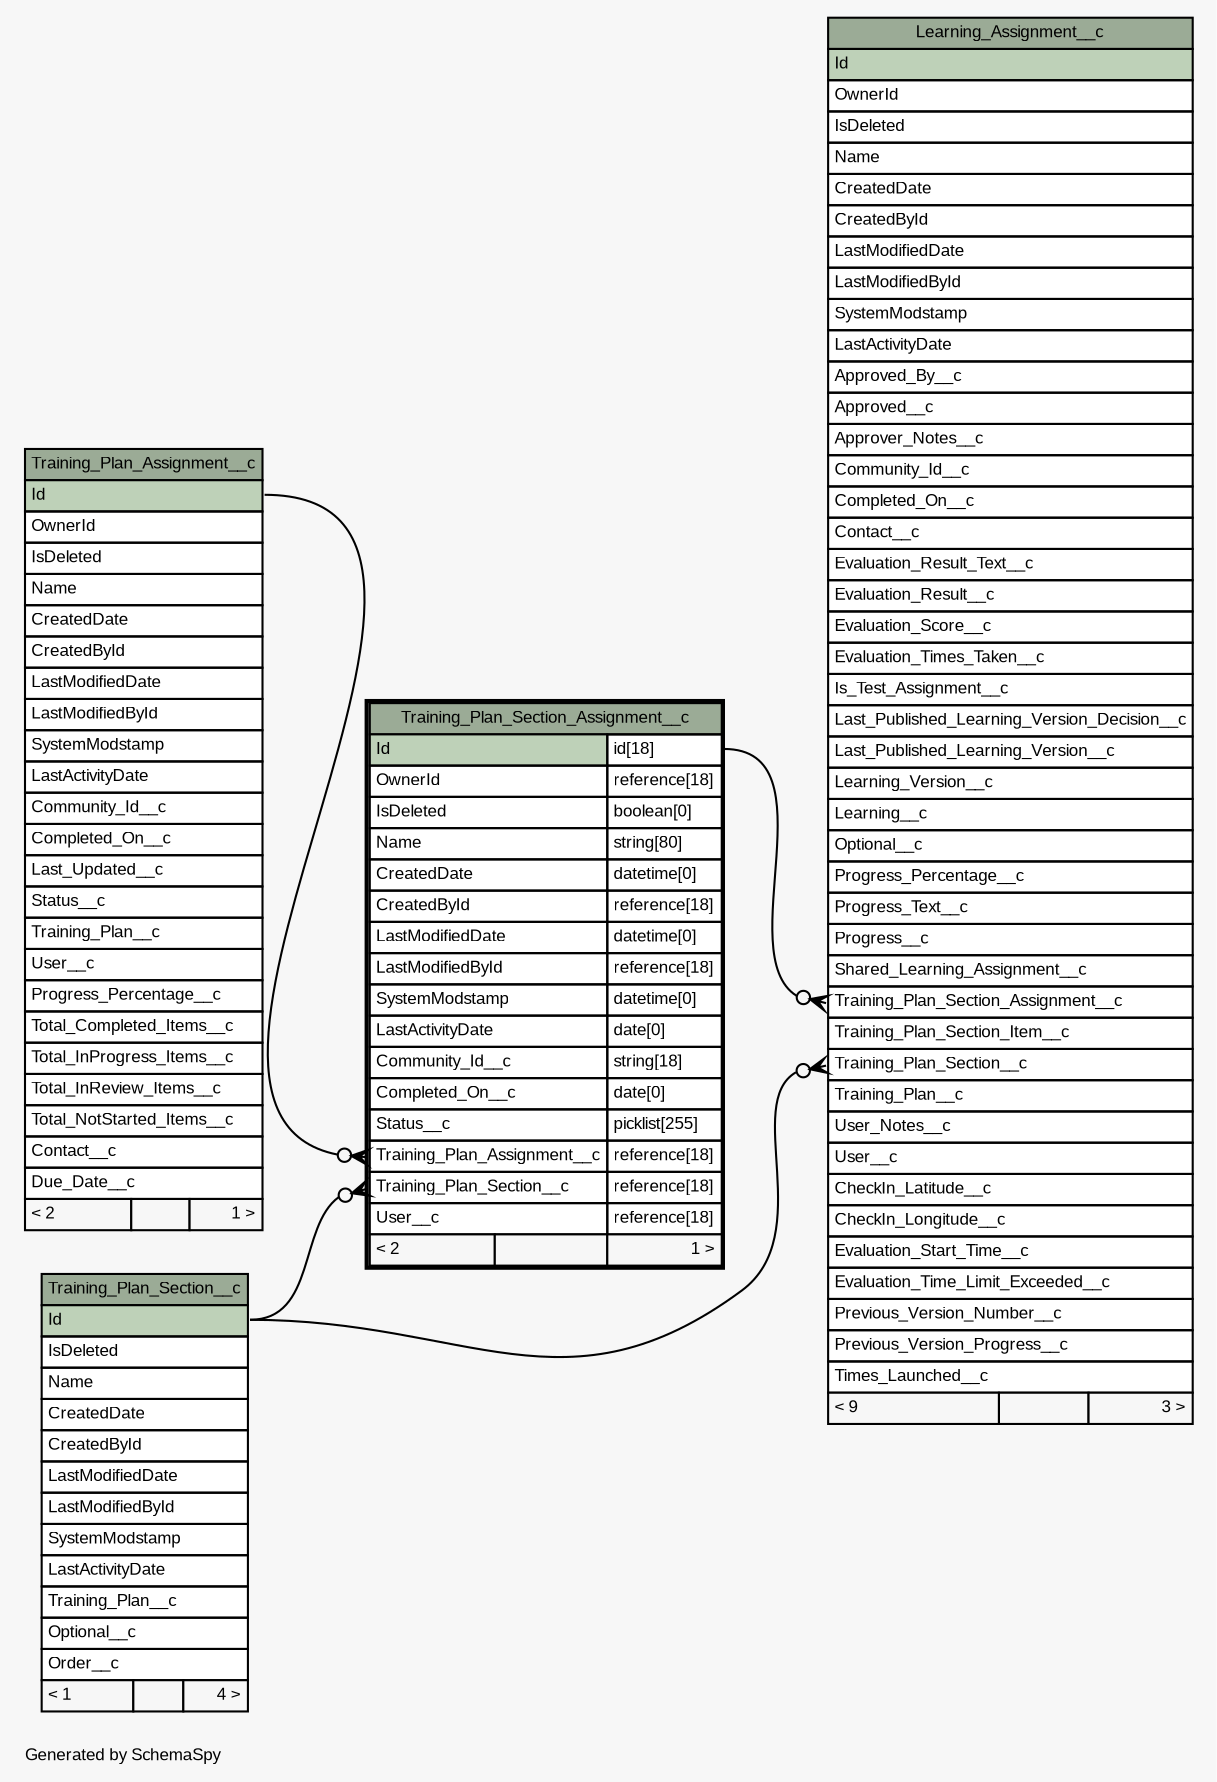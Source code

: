 // dot 2.36.0 on Mac OS X 10.10.3
// SchemaSpy rev 590
digraph "oneDegreeRelationshipsDiagram" {
  graph [
    rankdir="RL"
    bgcolor="#f7f7f7"
    label="\nGenerated by SchemaSpy"
    labeljust="l"
    nodesep="0.18"
    ranksep="0.46"
    fontname="Arial"
    fontsize="8"
  ];
  node [
    fontname="Arial"
    fontsize="8"
    shape="plaintext"
  ];
  edge [
    arrowsize="0.8"
  ];
  "Learning_Assignment__c":"Training_Plan_Section__c":w -> "Training_Plan_Section__c":"Id":e [arrowhead=none dir=back arrowtail=crowodot];
  "Learning_Assignment__c":"Training_Plan_Section_Assignment__c":w -> "Training_Plan_Section_Assignment__c":"Id.type":e [arrowhead=none dir=back arrowtail=crowodot];
  "Training_Plan_Section_Assignment__c":"Training_Plan_Assignment__c":w -> "Training_Plan_Assignment__c":"Id":e [arrowhead=none dir=back arrowtail=crowodot];
  "Training_Plan_Section_Assignment__c":"Training_Plan_Section__c":w -> "Training_Plan_Section__c":"Id":e [arrowhead=none dir=back arrowtail=crowodot];
  "Learning_Assignment__c" [
    label=<
    <TABLE BORDER="0" CELLBORDER="1" CELLSPACING="0" BGCOLOR="#ffffff">
      <TR><TD COLSPAN="3" BGCOLOR="#9bab96" ALIGN="CENTER">Learning_Assignment__c</TD></TR>
      <TR><TD PORT="Id" COLSPAN="3" BGCOLOR="#bed1b8" ALIGN="LEFT">Id</TD></TR>
      <TR><TD PORT="OwnerId" COLSPAN="3" ALIGN="LEFT">OwnerId</TD></TR>
      <TR><TD PORT="IsDeleted" COLSPAN="3" ALIGN="LEFT">IsDeleted</TD></TR>
      <TR><TD PORT="Name" COLSPAN="3" ALIGN="LEFT">Name</TD></TR>
      <TR><TD PORT="CreatedDate" COLSPAN="3" ALIGN="LEFT">CreatedDate</TD></TR>
      <TR><TD PORT="CreatedById" COLSPAN="3" ALIGN="LEFT">CreatedById</TD></TR>
      <TR><TD PORT="LastModifiedDate" COLSPAN="3" ALIGN="LEFT">LastModifiedDate</TD></TR>
      <TR><TD PORT="LastModifiedById" COLSPAN="3" ALIGN="LEFT">LastModifiedById</TD></TR>
      <TR><TD PORT="SystemModstamp" COLSPAN="3" ALIGN="LEFT">SystemModstamp</TD></TR>
      <TR><TD PORT="LastActivityDate" COLSPAN="3" ALIGN="LEFT">LastActivityDate</TD></TR>
      <TR><TD PORT="Approved_By__c" COLSPAN="3" ALIGN="LEFT">Approved_By__c</TD></TR>
      <TR><TD PORT="Approved__c" COLSPAN="3" ALIGN="LEFT">Approved__c</TD></TR>
      <TR><TD PORT="Approver_Notes__c" COLSPAN="3" ALIGN="LEFT">Approver_Notes__c</TD></TR>
      <TR><TD PORT="Community_Id__c" COLSPAN="3" ALIGN="LEFT">Community_Id__c</TD></TR>
      <TR><TD PORT="Completed_On__c" COLSPAN="3" ALIGN="LEFT">Completed_On__c</TD></TR>
      <TR><TD PORT="Contact__c" COLSPAN="3" ALIGN="LEFT">Contact__c</TD></TR>
      <TR><TD PORT="Evaluation_Result_Text__c" COLSPAN="3" ALIGN="LEFT">Evaluation_Result_Text__c</TD></TR>
      <TR><TD PORT="Evaluation_Result__c" COLSPAN="3" ALIGN="LEFT">Evaluation_Result__c</TD></TR>
      <TR><TD PORT="Evaluation_Score__c" COLSPAN="3" ALIGN="LEFT">Evaluation_Score__c</TD></TR>
      <TR><TD PORT="Evaluation_Times_Taken__c" COLSPAN="3" ALIGN="LEFT">Evaluation_Times_Taken__c</TD></TR>
      <TR><TD PORT="Is_Test_Assignment__c" COLSPAN="3" ALIGN="LEFT">Is_Test_Assignment__c</TD></TR>
      <TR><TD PORT="Last_Published_Learning_Version_Decision__c" COLSPAN="3" ALIGN="LEFT">Last_Published_Learning_Version_Decision__c</TD></TR>
      <TR><TD PORT="Last_Published_Learning_Version__c" COLSPAN="3" ALIGN="LEFT">Last_Published_Learning_Version__c</TD></TR>
      <TR><TD PORT="Learning_Version__c" COLSPAN="3" ALIGN="LEFT">Learning_Version__c</TD></TR>
      <TR><TD PORT="Learning__c" COLSPAN="3" ALIGN="LEFT">Learning__c</TD></TR>
      <TR><TD PORT="Optional__c" COLSPAN="3" ALIGN="LEFT">Optional__c</TD></TR>
      <TR><TD PORT="Progress_Percentage__c" COLSPAN="3" ALIGN="LEFT">Progress_Percentage__c</TD></TR>
      <TR><TD PORT="Progress_Text__c" COLSPAN="3" ALIGN="LEFT">Progress_Text__c</TD></TR>
      <TR><TD PORT="Progress__c" COLSPAN="3" ALIGN="LEFT">Progress__c</TD></TR>
      <TR><TD PORT="Shared_Learning_Assignment__c" COLSPAN="3" ALIGN="LEFT">Shared_Learning_Assignment__c</TD></TR>
      <TR><TD PORT="Training_Plan_Section_Assignment__c" COLSPAN="3" ALIGN="LEFT">Training_Plan_Section_Assignment__c</TD></TR>
      <TR><TD PORT="Training_Plan_Section_Item__c" COLSPAN="3" ALIGN="LEFT">Training_Plan_Section_Item__c</TD></TR>
      <TR><TD PORT="Training_Plan_Section__c" COLSPAN="3" ALIGN="LEFT">Training_Plan_Section__c</TD></TR>
      <TR><TD PORT="Training_Plan__c" COLSPAN="3" ALIGN="LEFT">Training_Plan__c</TD></TR>
      <TR><TD PORT="User_Notes__c" COLSPAN="3" ALIGN="LEFT">User_Notes__c</TD></TR>
      <TR><TD PORT="User__c" COLSPAN="3" ALIGN="LEFT">User__c</TD></TR>
      <TR><TD PORT="CheckIn_Latitude__c" COLSPAN="3" ALIGN="LEFT">CheckIn_Latitude__c</TD></TR>
      <TR><TD PORT="CheckIn_Longitude__c" COLSPAN="3" ALIGN="LEFT">CheckIn_Longitude__c</TD></TR>
      <TR><TD PORT="Evaluation_Start_Time__c" COLSPAN="3" ALIGN="LEFT">Evaluation_Start_Time__c</TD></TR>
      <TR><TD PORT="Evaluation_Time_Limit_Exceeded__c" COLSPAN="3" ALIGN="LEFT">Evaluation_Time_Limit_Exceeded__c</TD></TR>
      <TR><TD PORT="Previous_Version_Number__c" COLSPAN="3" ALIGN="LEFT">Previous_Version_Number__c</TD></TR>
      <TR><TD PORT="Previous_Version_Progress__c" COLSPAN="3" ALIGN="LEFT">Previous_Version_Progress__c</TD></TR>
      <TR><TD PORT="Times_Launched__c" COLSPAN="3" ALIGN="LEFT">Times_Launched__c</TD></TR>
      <TR><TD ALIGN="LEFT" BGCOLOR="#f7f7f7">&lt; 9</TD><TD ALIGN="RIGHT" BGCOLOR="#f7f7f7">  </TD><TD ALIGN="RIGHT" BGCOLOR="#f7f7f7">3 &gt;</TD></TR>
    </TABLE>>
    URL="Learning_Assignment__c.html"
    tooltip="Learning_Assignment__c"
  ];
  "Training_Plan_Assignment__c" [
    label=<
    <TABLE BORDER="0" CELLBORDER="1" CELLSPACING="0" BGCOLOR="#ffffff">
      <TR><TD COLSPAN="3" BGCOLOR="#9bab96" ALIGN="CENTER">Training_Plan_Assignment__c</TD></TR>
      <TR><TD PORT="Id" COLSPAN="3" BGCOLOR="#bed1b8" ALIGN="LEFT">Id</TD></TR>
      <TR><TD PORT="OwnerId" COLSPAN="3" ALIGN="LEFT">OwnerId</TD></TR>
      <TR><TD PORT="IsDeleted" COLSPAN="3" ALIGN="LEFT">IsDeleted</TD></TR>
      <TR><TD PORT="Name" COLSPAN="3" ALIGN="LEFT">Name</TD></TR>
      <TR><TD PORT="CreatedDate" COLSPAN="3" ALIGN="LEFT">CreatedDate</TD></TR>
      <TR><TD PORT="CreatedById" COLSPAN="3" ALIGN="LEFT">CreatedById</TD></TR>
      <TR><TD PORT="LastModifiedDate" COLSPAN="3" ALIGN="LEFT">LastModifiedDate</TD></TR>
      <TR><TD PORT="LastModifiedById" COLSPAN="3" ALIGN="LEFT">LastModifiedById</TD></TR>
      <TR><TD PORT="SystemModstamp" COLSPAN="3" ALIGN="LEFT">SystemModstamp</TD></TR>
      <TR><TD PORT="LastActivityDate" COLSPAN="3" ALIGN="LEFT">LastActivityDate</TD></TR>
      <TR><TD PORT="Community_Id__c" COLSPAN="3" ALIGN="LEFT">Community_Id__c</TD></TR>
      <TR><TD PORT="Completed_On__c" COLSPAN="3" ALIGN="LEFT">Completed_On__c</TD></TR>
      <TR><TD PORT="Last_Updated__c" COLSPAN="3" ALIGN="LEFT">Last_Updated__c</TD></TR>
      <TR><TD PORT="Status__c" COLSPAN="3" ALIGN="LEFT">Status__c</TD></TR>
      <TR><TD PORT="Training_Plan__c" COLSPAN="3" ALIGN="LEFT">Training_Plan__c</TD></TR>
      <TR><TD PORT="User__c" COLSPAN="3" ALIGN="LEFT">User__c</TD></TR>
      <TR><TD PORT="Progress_Percentage__c" COLSPAN="3" ALIGN="LEFT">Progress_Percentage__c</TD></TR>
      <TR><TD PORT="Total_Completed_Items__c" COLSPAN="3" ALIGN="LEFT">Total_Completed_Items__c</TD></TR>
      <TR><TD PORT="Total_InProgress_Items__c" COLSPAN="3" ALIGN="LEFT">Total_InProgress_Items__c</TD></TR>
      <TR><TD PORT="Total_InReview_Items__c" COLSPAN="3" ALIGN="LEFT">Total_InReview_Items__c</TD></TR>
      <TR><TD PORT="Total_NotStarted_Items__c" COLSPAN="3" ALIGN="LEFT">Total_NotStarted_Items__c</TD></TR>
      <TR><TD PORT="Contact__c" COLSPAN="3" ALIGN="LEFT">Contact__c</TD></TR>
      <TR><TD PORT="Due_Date__c" COLSPAN="3" ALIGN="LEFT">Due_Date__c</TD></TR>
      <TR><TD ALIGN="LEFT" BGCOLOR="#f7f7f7">&lt; 2</TD><TD ALIGN="RIGHT" BGCOLOR="#f7f7f7">  </TD><TD ALIGN="RIGHT" BGCOLOR="#f7f7f7">1 &gt;</TD></TR>
    </TABLE>>
    URL="Training_Plan_Assignment__c.html"
    tooltip="Training_Plan_Assignment__c"
  ];
  "Training_Plan_Section__c" [
    label=<
    <TABLE BORDER="0" CELLBORDER="1" CELLSPACING="0" BGCOLOR="#ffffff">
      <TR><TD COLSPAN="3" BGCOLOR="#9bab96" ALIGN="CENTER">Training_Plan_Section__c</TD></TR>
      <TR><TD PORT="Id" COLSPAN="3" BGCOLOR="#bed1b8" ALIGN="LEFT">Id</TD></TR>
      <TR><TD PORT="IsDeleted" COLSPAN="3" ALIGN="LEFT">IsDeleted</TD></TR>
      <TR><TD PORT="Name" COLSPAN="3" ALIGN="LEFT">Name</TD></TR>
      <TR><TD PORT="CreatedDate" COLSPAN="3" ALIGN="LEFT">CreatedDate</TD></TR>
      <TR><TD PORT="CreatedById" COLSPAN="3" ALIGN="LEFT">CreatedById</TD></TR>
      <TR><TD PORT="LastModifiedDate" COLSPAN="3" ALIGN="LEFT">LastModifiedDate</TD></TR>
      <TR><TD PORT="LastModifiedById" COLSPAN="3" ALIGN="LEFT">LastModifiedById</TD></TR>
      <TR><TD PORT="SystemModstamp" COLSPAN="3" ALIGN="LEFT">SystemModstamp</TD></TR>
      <TR><TD PORT="LastActivityDate" COLSPAN="3" ALIGN="LEFT">LastActivityDate</TD></TR>
      <TR><TD PORT="Training_Plan__c" COLSPAN="3" ALIGN="LEFT">Training_Plan__c</TD></TR>
      <TR><TD PORT="Optional__c" COLSPAN="3" ALIGN="LEFT">Optional__c</TD></TR>
      <TR><TD PORT="Order__c" COLSPAN="3" ALIGN="LEFT">Order__c</TD></TR>
      <TR><TD ALIGN="LEFT" BGCOLOR="#f7f7f7">&lt; 1</TD><TD ALIGN="RIGHT" BGCOLOR="#f7f7f7">  </TD><TD ALIGN="RIGHT" BGCOLOR="#f7f7f7">4 &gt;</TD></TR>
    </TABLE>>
    URL="Training_Plan_Section__c.html"
    tooltip="Training_Plan_Section__c"
  ];
  "Training_Plan_Section_Assignment__c" [
    label=<
    <TABLE BORDER="2" CELLBORDER="1" CELLSPACING="0" BGCOLOR="#ffffff">
      <TR><TD COLSPAN="3" BGCOLOR="#9bab96" ALIGN="CENTER">Training_Plan_Section_Assignment__c</TD></TR>
      <TR><TD PORT="Id" COLSPAN="2" BGCOLOR="#bed1b8" ALIGN="LEFT">Id</TD><TD PORT="Id.type" ALIGN="LEFT">id[18]</TD></TR>
      <TR><TD PORT="OwnerId" COLSPAN="2" ALIGN="LEFT">OwnerId</TD><TD PORT="OwnerId.type" ALIGN="LEFT">reference[18]</TD></TR>
      <TR><TD PORT="IsDeleted" COLSPAN="2" ALIGN="LEFT">IsDeleted</TD><TD PORT="IsDeleted.type" ALIGN="LEFT">boolean[0]</TD></TR>
      <TR><TD PORT="Name" COLSPAN="2" ALIGN="LEFT">Name</TD><TD PORT="Name.type" ALIGN="LEFT">string[80]</TD></TR>
      <TR><TD PORT="CreatedDate" COLSPAN="2" ALIGN="LEFT">CreatedDate</TD><TD PORT="CreatedDate.type" ALIGN="LEFT">datetime[0]</TD></TR>
      <TR><TD PORT="CreatedById" COLSPAN="2" ALIGN="LEFT">CreatedById</TD><TD PORT="CreatedById.type" ALIGN="LEFT">reference[18]</TD></TR>
      <TR><TD PORT="LastModifiedDate" COLSPAN="2" ALIGN="LEFT">LastModifiedDate</TD><TD PORT="LastModifiedDate.type" ALIGN="LEFT">datetime[0]</TD></TR>
      <TR><TD PORT="LastModifiedById" COLSPAN="2" ALIGN="LEFT">LastModifiedById</TD><TD PORT="LastModifiedById.type" ALIGN="LEFT">reference[18]</TD></TR>
      <TR><TD PORT="SystemModstamp" COLSPAN="2" ALIGN="LEFT">SystemModstamp</TD><TD PORT="SystemModstamp.type" ALIGN="LEFT">datetime[0]</TD></TR>
      <TR><TD PORT="LastActivityDate" COLSPAN="2" ALIGN="LEFT">LastActivityDate</TD><TD PORT="LastActivityDate.type" ALIGN="LEFT">date[0]</TD></TR>
      <TR><TD PORT="Community_Id__c" COLSPAN="2" ALIGN="LEFT">Community_Id__c</TD><TD PORT="Community_Id__c.type" ALIGN="LEFT">string[18]</TD></TR>
      <TR><TD PORT="Completed_On__c" COLSPAN="2" ALIGN="LEFT">Completed_On__c</TD><TD PORT="Completed_On__c.type" ALIGN="LEFT">date[0]</TD></TR>
      <TR><TD PORT="Status__c" COLSPAN="2" ALIGN="LEFT">Status__c</TD><TD PORT="Status__c.type" ALIGN="LEFT">picklist[255]</TD></TR>
      <TR><TD PORT="Training_Plan_Assignment__c" COLSPAN="2" ALIGN="LEFT">Training_Plan_Assignment__c</TD><TD PORT="Training_Plan_Assignment__c.type" ALIGN="LEFT">reference[18]</TD></TR>
      <TR><TD PORT="Training_Plan_Section__c" COLSPAN="2" ALIGN="LEFT">Training_Plan_Section__c</TD><TD PORT="Training_Plan_Section__c.type" ALIGN="LEFT">reference[18]</TD></TR>
      <TR><TD PORT="User__c" COLSPAN="2" ALIGN="LEFT">User__c</TD><TD PORT="User__c.type" ALIGN="LEFT">reference[18]</TD></TR>
      <TR><TD ALIGN="LEFT" BGCOLOR="#f7f7f7">&lt; 2</TD><TD ALIGN="RIGHT" BGCOLOR="#f7f7f7">  </TD><TD ALIGN="RIGHT" BGCOLOR="#f7f7f7">1 &gt;</TD></TR>
    </TABLE>>
    URL="Training_Plan_Section_Assignment__c.html"
    tooltip="Training_Plan_Section_Assignment__c"
  ];
}
